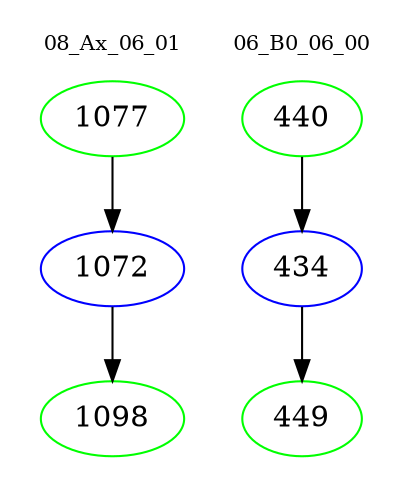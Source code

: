 digraph{
subgraph cluster_0 {
color = white
label = "08_Ax_06_01";
fontsize=10;
T0_1077 [label="1077", color="green"]
T0_1077 -> T0_1072 [color="black"]
T0_1072 [label="1072", color="blue"]
T0_1072 -> T0_1098 [color="black"]
T0_1098 [label="1098", color="green"]
}
subgraph cluster_1 {
color = white
label = "06_B0_06_00";
fontsize=10;
T1_440 [label="440", color="green"]
T1_440 -> T1_434 [color="black"]
T1_434 [label="434", color="blue"]
T1_434 -> T1_449 [color="black"]
T1_449 [label="449", color="green"]
}
}

